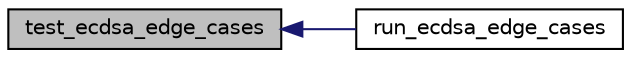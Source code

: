 digraph "test_ecdsa_edge_cases"
{
  edge [fontname="Helvetica",fontsize="10",labelfontname="Helvetica",labelfontsize="10"];
  node [fontname="Helvetica",fontsize="10",shape=record];
  rankdir="LR";
  Node202 [label="test_ecdsa_edge_cases",height=0.2,width=0.4,color="black", fillcolor="grey75", style="filled", fontcolor="black"];
  Node202 -> Node203 [dir="back",color="midnightblue",fontsize="10",style="solid",fontname="Helvetica"];
  Node203 [label="run_ecdsa_edge_cases",height=0.2,width=0.4,color="black", fillcolor="white", style="filled",URL="$tests_8c.html#ad6c8109b62ea1d0ed1b382678a2a08b1"];
}
